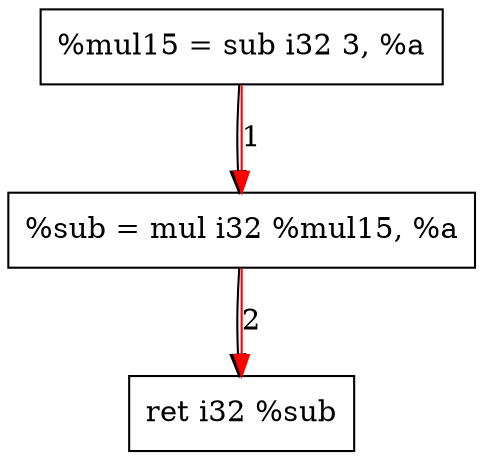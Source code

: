 digraph "CDFG for'func' function" {
	Node0x5568ee61ea50[shape=record, label="  %mul15 = sub i32 3, %a"]
	Node0x5568ee61eac0[shape=record, label="  %sub = mul i32 %mul15, %a"]
	Node0x5568ee61e398[shape=record, label="  ret i32 %sub"]
	Node0x5568ee61ea50 -> Node0x5568ee61eac0
	Node0x5568ee61eac0 -> Node0x5568ee61e398
edge [color=red]
	Node0x5568ee61ea50 -> Node0x5568ee61eac0[label="1"]
	Node0x5568ee61eac0 -> Node0x5568ee61e398[label="2"]
}
